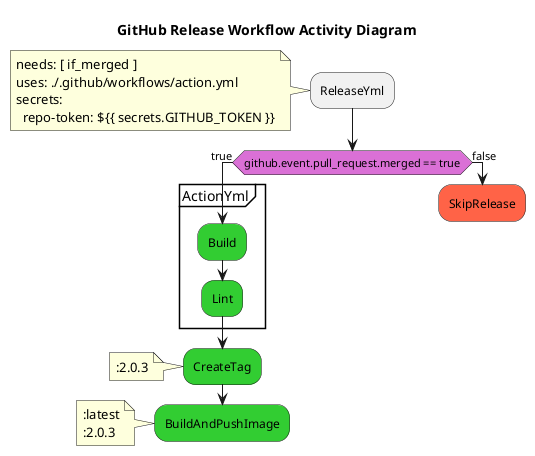 @startuml

title GitHub Release Workflow Activity Diagram

:ReleaseYml;
note
    needs: [ if_merged ]
    uses: ./.github/workflows/action.yml
    secrets:
      repo-token: ${{ secrets.GITHUB_TOKEN }}
end note

skinparam ActivityDiamondBackgroundColor orchid
if (github.event.pull_request.merged == true) then (true)
    partition "ActionYml" {
        #limegreen:Build;
        #limegreen:Lint;
    }

    #limegreen:CreateTag;
    note
        :2.0.3
    end note

    #limegreen:BuildAndPushImage;
    note
        :latest
        :2.0.3
    end note
    kill;
else (false)
    #tomato:SkipRelease;
    kill;

@enduml
